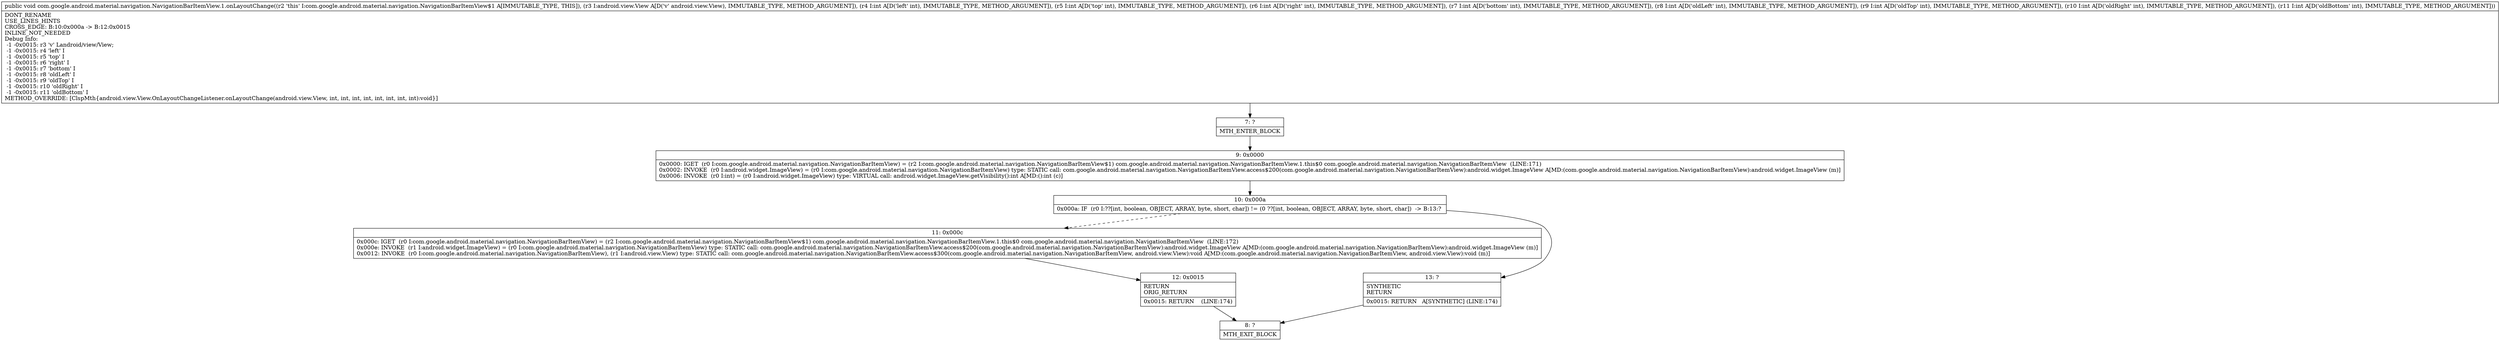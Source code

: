 digraph "CFG forcom.google.android.material.navigation.NavigationBarItemView.1.onLayoutChange(Landroid\/view\/View;IIIIIIII)V" {
Node_7 [shape=record,label="{7\:\ ?|MTH_ENTER_BLOCK\l}"];
Node_9 [shape=record,label="{9\:\ 0x0000|0x0000: IGET  (r0 I:com.google.android.material.navigation.NavigationBarItemView) = (r2 I:com.google.android.material.navigation.NavigationBarItemView$1) com.google.android.material.navigation.NavigationBarItemView.1.this$0 com.google.android.material.navigation.NavigationBarItemView  (LINE:171)\l0x0002: INVOKE  (r0 I:android.widget.ImageView) = (r0 I:com.google.android.material.navigation.NavigationBarItemView) type: STATIC call: com.google.android.material.navigation.NavigationBarItemView.access$200(com.google.android.material.navigation.NavigationBarItemView):android.widget.ImageView A[MD:(com.google.android.material.navigation.NavigationBarItemView):android.widget.ImageView (m)]\l0x0006: INVOKE  (r0 I:int) = (r0 I:android.widget.ImageView) type: VIRTUAL call: android.widget.ImageView.getVisibility():int A[MD:():int (c)]\l}"];
Node_10 [shape=record,label="{10\:\ 0x000a|0x000a: IF  (r0 I:??[int, boolean, OBJECT, ARRAY, byte, short, char]) != (0 ??[int, boolean, OBJECT, ARRAY, byte, short, char])  \-\> B:13:? \l}"];
Node_11 [shape=record,label="{11\:\ 0x000c|0x000c: IGET  (r0 I:com.google.android.material.navigation.NavigationBarItemView) = (r2 I:com.google.android.material.navigation.NavigationBarItemView$1) com.google.android.material.navigation.NavigationBarItemView.1.this$0 com.google.android.material.navigation.NavigationBarItemView  (LINE:172)\l0x000e: INVOKE  (r1 I:android.widget.ImageView) = (r0 I:com.google.android.material.navigation.NavigationBarItemView) type: STATIC call: com.google.android.material.navigation.NavigationBarItemView.access$200(com.google.android.material.navigation.NavigationBarItemView):android.widget.ImageView A[MD:(com.google.android.material.navigation.NavigationBarItemView):android.widget.ImageView (m)]\l0x0012: INVOKE  (r0 I:com.google.android.material.navigation.NavigationBarItemView), (r1 I:android.view.View) type: STATIC call: com.google.android.material.navigation.NavigationBarItemView.access$300(com.google.android.material.navigation.NavigationBarItemView, android.view.View):void A[MD:(com.google.android.material.navigation.NavigationBarItemView, android.view.View):void (m)]\l}"];
Node_12 [shape=record,label="{12\:\ 0x0015|RETURN\lORIG_RETURN\l|0x0015: RETURN    (LINE:174)\l}"];
Node_8 [shape=record,label="{8\:\ ?|MTH_EXIT_BLOCK\l}"];
Node_13 [shape=record,label="{13\:\ ?|SYNTHETIC\lRETURN\l|0x0015: RETURN   A[SYNTHETIC] (LINE:174)\l}"];
MethodNode[shape=record,label="{public void com.google.android.material.navigation.NavigationBarItemView.1.onLayoutChange((r2 'this' I:com.google.android.material.navigation.NavigationBarItemView$1 A[IMMUTABLE_TYPE, THIS]), (r3 I:android.view.View A[D('v' android.view.View), IMMUTABLE_TYPE, METHOD_ARGUMENT]), (r4 I:int A[D('left' int), IMMUTABLE_TYPE, METHOD_ARGUMENT]), (r5 I:int A[D('top' int), IMMUTABLE_TYPE, METHOD_ARGUMENT]), (r6 I:int A[D('right' int), IMMUTABLE_TYPE, METHOD_ARGUMENT]), (r7 I:int A[D('bottom' int), IMMUTABLE_TYPE, METHOD_ARGUMENT]), (r8 I:int A[D('oldLeft' int), IMMUTABLE_TYPE, METHOD_ARGUMENT]), (r9 I:int A[D('oldTop' int), IMMUTABLE_TYPE, METHOD_ARGUMENT]), (r10 I:int A[D('oldRight' int), IMMUTABLE_TYPE, METHOD_ARGUMENT]), (r11 I:int A[D('oldBottom' int), IMMUTABLE_TYPE, METHOD_ARGUMENT]))  | DONT_RENAME\lUSE_LINES_HINTS\lCROSS_EDGE: B:10:0x000a \-\> B:12:0x0015\lINLINE_NOT_NEEDED\lDebug Info:\l  \-1 \-0x0015: r3 'v' Landroid\/view\/View;\l  \-1 \-0x0015: r4 'left' I\l  \-1 \-0x0015: r5 'top' I\l  \-1 \-0x0015: r6 'right' I\l  \-1 \-0x0015: r7 'bottom' I\l  \-1 \-0x0015: r8 'oldLeft' I\l  \-1 \-0x0015: r9 'oldTop' I\l  \-1 \-0x0015: r10 'oldRight' I\l  \-1 \-0x0015: r11 'oldBottom' I\lMETHOD_OVERRIDE: [ClspMth\{android.view.View.OnLayoutChangeListener.onLayoutChange(android.view.View, int, int, int, int, int, int, int, int):void\}]\l}"];
MethodNode -> Node_7;Node_7 -> Node_9;
Node_9 -> Node_10;
Node_10 -> Node_11[style=dashed];
Node_10 -> Node_13;
Node_11 -> Node_12;
Node_12 -> Node_8;
Node_13 -> Node_8;
}

